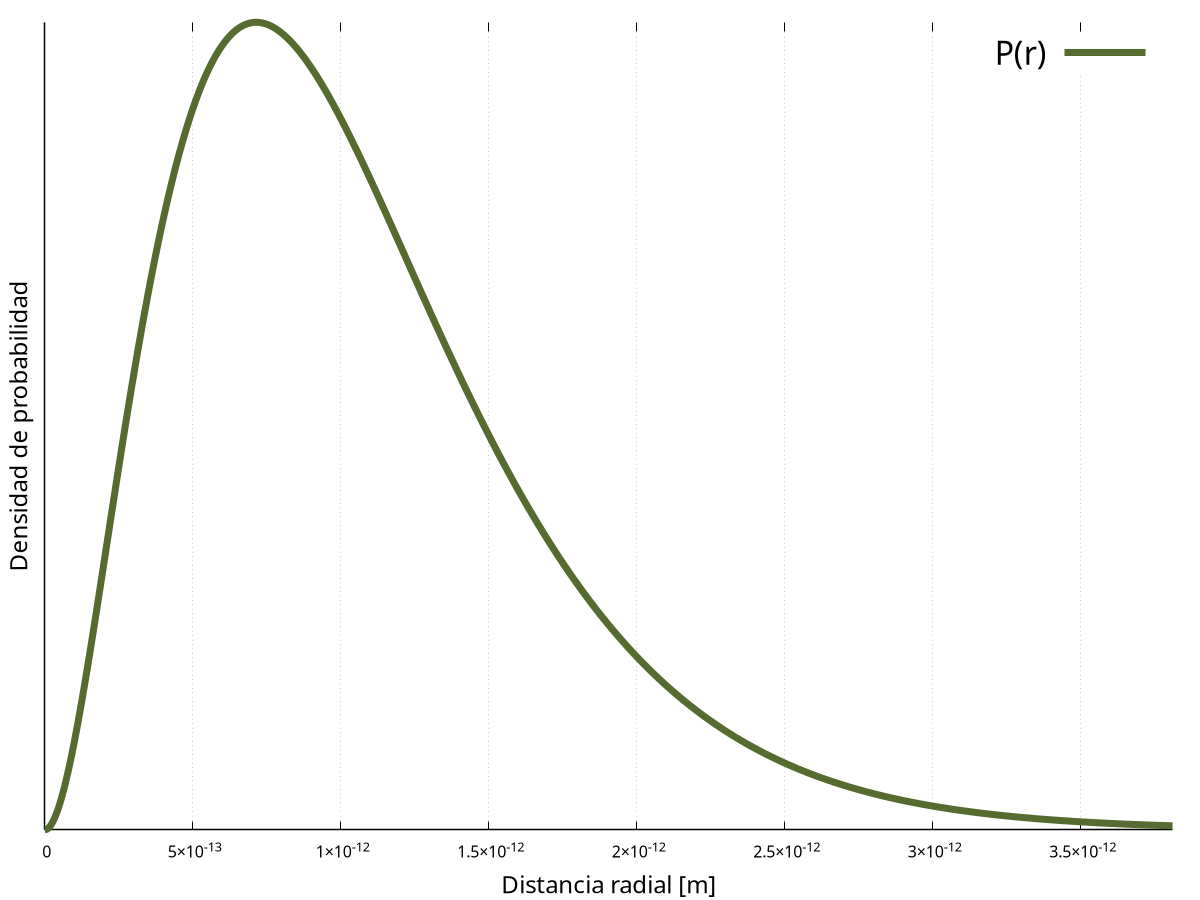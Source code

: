 # gnuplot
reset
set encoding utf8
set terminal epslatex size 14cm,9cm color
set output 'grafProbabilidadRadioElectron.tex'
a0 = 0.5e-10
Z = 70
a = a0/Z
r0 = 1.25e-15
A= 173
R = r0*A**(1./3)
phi(r) = 1/(sqrt(pi*a**3))*exp(-r/a)
P(r) = 4*pi*r**2*abs(phi(r))**2
set samples 1000
set dummy r
set xlabel "Distancia radial [m]" font "Times-Roman,18"
set ylabel "Densidad de probabilidad" font "Times-Roman,18"
set xtics font "Times-Roman, 12"
unset ytics
unset border
set grid
set style line 1 lw 3 lc rgb "orange"
set xzeroaxis lt 1 lc rgb "black" lw 1.5
set yzeroaxis lt 1 lc rgb "black" lw 1.5
set key font ",24"
plot [0:(16./3*a)] P(r) lw 7 lc rgb "#556B2F"
